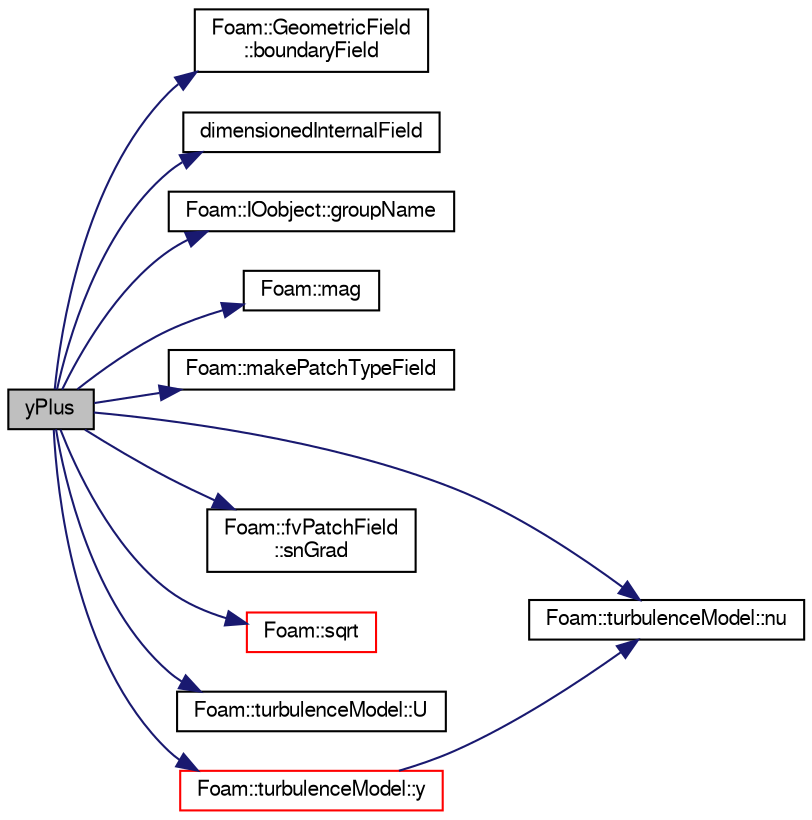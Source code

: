 digraph "yPlus"
{
  bgcolor="transparent";
  edge [fontname="FreeSans",fontsize="10",labelfontname="FreeSans",labelfontsize="10"];
  node [fontname="FreeSans",fontsize="10",shape=record];
  rankdir="LR";
  Node395 [label="yPlus",height=0.2,width=0.4,color="black", fillcolor="grey75", style="filled", fontcolor="black"];
  Node395 -> Node396 [color="midnightblue",fontsize="10",style="solid",fontname="FreeSans"];
  Node396 [label="Foam::GeometricField\l::boundaryField",height=0.2,width=0.4,color="black",URL="$a22434.html#a3c6c1a789b48ea0c5e8bff64f9c14f2d",tooltip="Return reference to GeometricBoundaryField. "];
  Node395 -> Node397 [color="midnightblue",fontsize="10",style="solid",fontname="FreeSans"];
  Node397 [label="dimensionedInternalField",height=0.2,width=0.4,color="black",URL="$a38438.html#a942cd19121a46cdc649099eb27c74b18"];
  Node395 -> Node398 [color="midnightblue",fontsize="10",style="solid",fontname="FreeSans"];
  Node398 [label="Foam::IOobject::groupName",height=0.2,width=0.4,color="black",URL="$a26142.html#ad5705e6da2a025ad75b4cf5d748d7d30"];
  Node395 -> Node399 [color="midnightblue",fontsize="10",style="solid",fontname="FreeSans"];
  Node399 [label="Foam::mag",height=0.2,width=0.4,color="black",URL="$a21124.html#a929da2a3fdcf3dacbbe0487d3a330dae"];
  Node395 -> Node400 [color="midnightblue",fontsize="10",style="solid",fontname="FreeSans"];
  Node400 [label="Foam::makePatchTypeField",height=0.2,width=0.4,color="black",URL="$a21124.html#a44a8c9a8ab08f6bf1f84bf3dab3f82a2"];
  Node395 -> Node401 [color="midnightblue",fontsize="10",style="solid",fontname="FreeSans"];
  Node401 [label="Foam::turbulenceModel::nu",height=0.2,width=0.4,color="black",URL="$a31314.html#ad5f81fcd6f7d0ddad1a5fe2a8f08bb3f",tooltip="Return the laminar viscosity. "];
  Node395 -> Node402 [color="midnightblue",fontsize="10",style="solid",fontname="FreeSans"];
  Node402 [label="Foam::fvPatchField\l::snGrad",height=0.2,width=0.4,color="black",URL="$a22354.html#a4e21804a54c15c57d187b21feff6f267",tooltip="Return patch-normal gradient. "];
  Node395 -> Node403 [color="midnightblue",fontsize="10",style="solid",fontname="FreeSans"];
  Node403 [label="Foam::sqrt",height=0.2,width=0.4,color="red",URL="$a21124.html#a8616bd62eebf2342a80222fecb1bda71"];
  Node395 -> Node408 [color="midnightblue",fontsize="10",style="solid",fontname="FreeSans"];
  Node408 [label="Foam::turbulenceModel::U",height=0.2,width=0.4,color="black",URL="$a31314.html#a536d168d7b335fe81f506f232b5b4872",tooltip="Access function to velocity field. "];
  Node395 -> Node409 [color="midnightblue",fontsize="10",style="solid",fontname="FreeSans"];
  Node409 [label="Foam::turbulenceModel::y",height=0.2,width=0.4,color="red",URL="$a31314.html#a152c527a6b3137685b03893a7a3a73eb",tooltip="Return the near wall distances. "];
  Node409 -> Node401 [color="midnightblue",fontsize="10",style="solid",fontname="FreeSans"];
}
